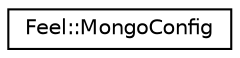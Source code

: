 digraph "Graphical Class Hierarchy"
{
 // LATEX_PDF_SIZE
  edge [fontname="Helvetica",fontsize="10",labelfontname="Helvetica",labelfontsize="10"];
  node [fontname="Helvetica",fontsize="10",shape=record];
  rankdir="LR";
  Node0 [label="Feel::MongoConfig",height=0.2,width=0.4,color="black", fillcolor="white", style="filled",URL="$classFeel_1_1MongoConfig.html",tooltip=" "];
}
